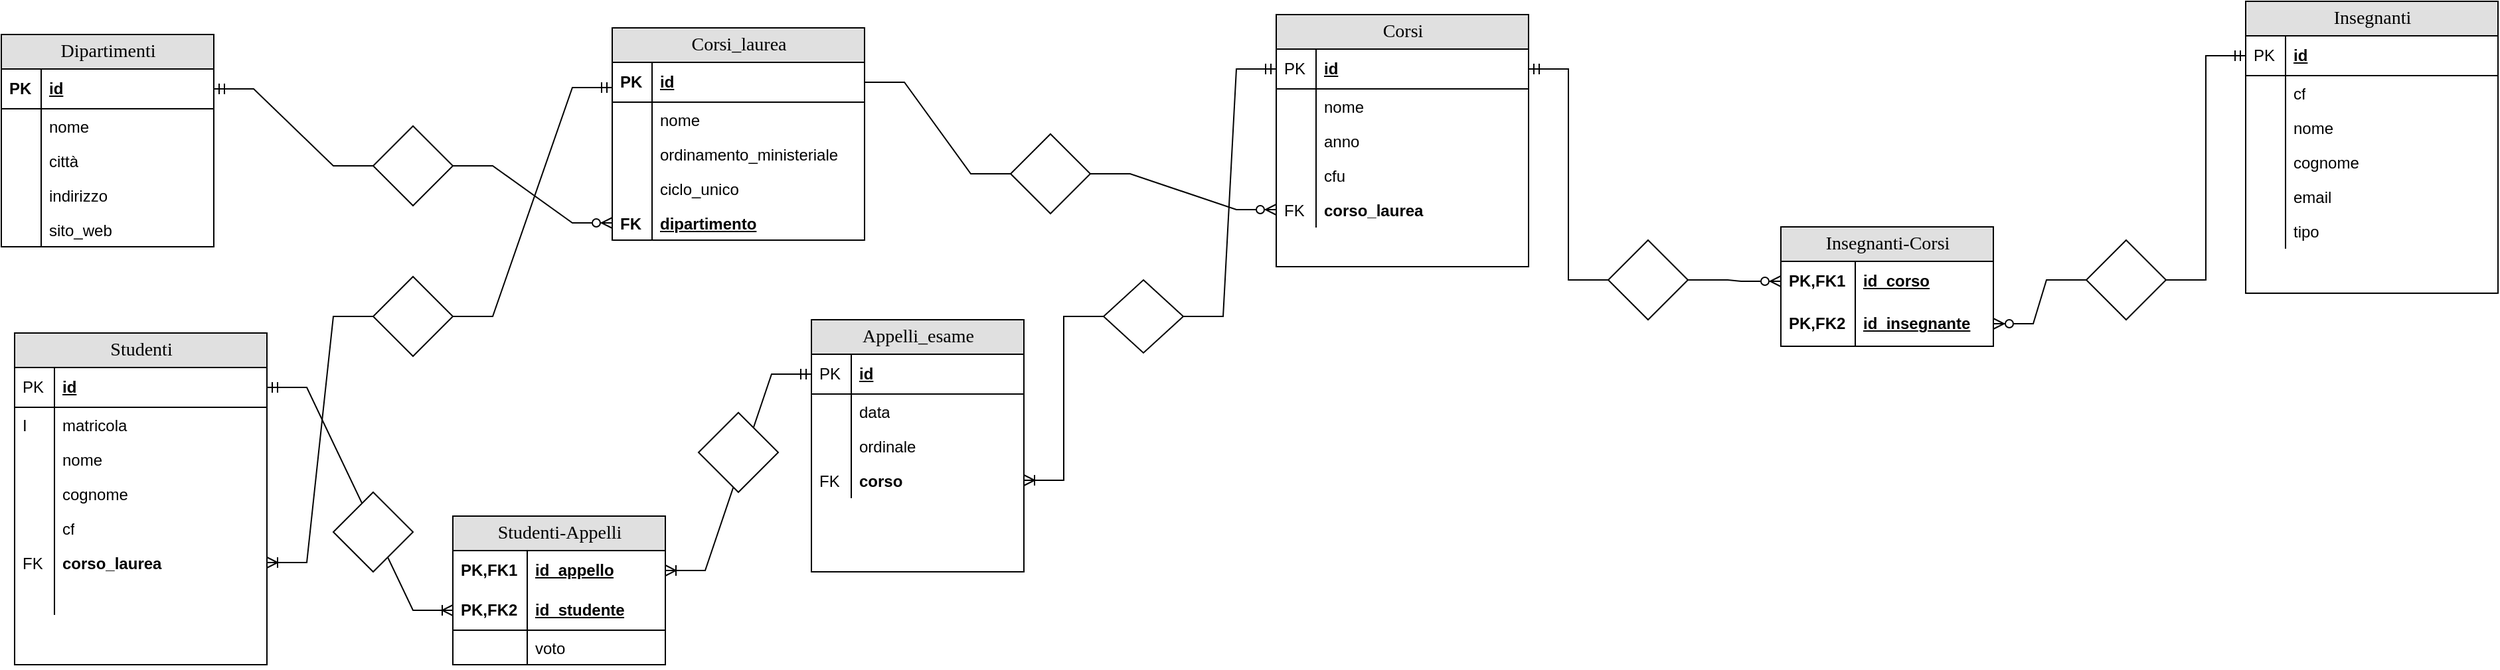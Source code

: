 <mxfile version="16.6.1" type="device"><diagram name="Page-1" id="e56a1550-8fbb-45ad-956c-1786394a9013"><mxGraphModel dx="1038" dy="528" grid="1" gridSize="10" guides="1" tooltips="1" connect="1" arrows="1" fold="1" page="1" pageScale="1" pageWidth="1100" pageHeight="850" background="none" math="0" shadow="0"><root><mxCell id="0"/><mxCell id="1" parent="0"/><object label="Dipartimenti" id="2e49270ec7c68f3f-8"><mxCell style="swimlane;html=1;fontStyle=0;childLayout=stackLayout;horizontal=1;startSize=26;fillColor=#e0e0e0;horizontalStack=0;resizeParent=1;resizeLast=0;collapsible=1;marginBottom=0;swimlaneFillColor=#ffffff;align=center;rounded=0;shadow=0;comic=0;labelBackgroundColor=none;strokeWidth=1;fontFamily=Verdana;fontSize=14;swimlaneLine=1;" parent="1" vertex="1"><mxGeometry x="210" y="155" width="160" height="160" as="geometry"/></mxCell></object><mxCell id="2e49270ec7c68f3f-9" value="id&lt;br&gt;" style="shape=partialRectangle;top=0;left=0;right=0;bottom=1;html=1;align=left;verticalAlign=middle;fillColor=none;spacingLeft=34;spacingRight=4;whiteSpace=wrap;overflow=hidden;rotatable=0;points=[[0,0.5],[1,0.5]];portConstraint=eastwest;dropTarget=0;fontStyle=5;" parent="2e49270ec7c68f3f-8" vertex="1"><mxGeometry y="26" width="160" height="30" as="geometry"/></mxCell><mxCell id="2e49270ec7c68f3f-10" value="&lt;b&gt;PK&lt;/b&gt;" style="shape=partialRectangle;top=0;left=0;bottom=0;html=1;fillColor=none;align=left;verticalAlign=middle;spacingLeft=4;spacingRight=4;whiteSpace=wrap;overflow=hidden;rotatable=0;points=[];portConstraint=eastwest;part=1;" parent="2e49270ec7c68f3f-9" vertex="1" connectable="0"><mxGeometry width="30" height="30" as="geometry"/></mxCell><mxCell id="2e49270ec7c68f3f-11" value="nome&lt;br&gt;" style="shape=partialRectangle;top=0;left=0;right=0;bottom=0;html=1;align=left;verticalAlign=top;fillColor=none;spacingLeft=34;spacingRight=4;whiteSpace=wrap;overflow=hidden;rotatable=0;points=[[0,0.5],[1,0.5]];portConstraint=eastwest;dropTarget=0;" parent="2e49270ec7c68f3f-8" vertex="1"><mxGeometry y="56" width="160" height="26" as="geometry"/></mxCell><mxCell id="2e49270ec7c68f3f-12" value="" style="shape=partialRectangle;top=0;left=0;bottom=0;html=1;fillColor=none;align=left;verticalAlign=top;spacingLeft=4;spacingRight=4;whiteSpace=wrap;overflow=hidden;rotatable=0;points=[];portConstraint=eastwest;part=1;" parent="2e49270ec7c68f3f-11" vertex="1" connectable="0"><mxGeometry width="30" height="26" as="geometry"/></mxCell><mxCell id="2e49270ec7c68f3f-13" value="città" style="shape=partialRectangle;top=0;left=0;right=0;bottom=0;html=1;align=left;verticalAlign=top;fillColor=none;spacingLeft=34;spacingRight=4;whiteSpace=wrap;overflow=hidden;rotatable=0;points=[[0,0.5],[1,0.5]];portConstraint=eastwest;dropTarget=0;" parent="2e49270ec7c68f3f-8" vertex="1"><mxGeometry y="82" width="160" height="26" as="geometry"/></mxCell><mxCell id="2e49270ec7c68f3f-14" value="" style="shape=partialRectangle;top=0;left=0;bottom=0;html=1;fillColor=none;align=left;verticalAlign=top;spacingLeft=4;spacingRight=4;whiteSpace=wrap;overflow=hidden;rotatable=0;points=[];portConstraint=eastwest;part=1;" parent="2e49270ec7c68f3f-13" vertex="1" connectable="0"><mxGeometry width="30" height="26" as="geometry"/></mxCell><mxCell id="2e49270ec7c68f3f-15" value="indirizzo" style="shape=partialRectangle;top=0;left=0;right=0;bottom=0;html=1;align=left;verticalAlign=top;fillColor=none;spacingLeft=34;spacingRight=4;whiteSpace=wrap;overflow=hidden;rotatable=0;points=[[0,0.5],[1,0.5]];portConstraint=eastwest;dropTarget=0;" parent="2e49270ec7c68f3f-8" vertex="1"><mxGeometry y="108" width="160" height="26" as="geometry"/></mxCell><mxCell id="2e49270ec7c68f3f-16" value="" style="shape=partialRectangle;top=0;left=0;bottom=0;html=1;fillColor=none;align=left;verticalAlign=top;spacingLeft=4;spacingRight=4;whiteSpace=wrap;overflow=hidden;rotatable=0;points=[];portConstraint=eastwest;part=1;" parent="2e49270ec7c68f3f-15" vertex="1" connectable="0"><mxGeometry width="30" height="26" as="geometry"/></mxCell><mxCell id="2e49270ec7c68f3f-17" value="sito_web" style="shape=partialRectangle;top=0;left=0;right=0;bottom=0;html=1;align=left;verticalAlign=top;fillColor=none;spacingLeft=34;spacingRight=4;whiteSpace=wrap;overflow=hidden;rotatable=0;points=[[0,0.5],[1,0.5]];portConstraint=eastwest;dropTarget=0;" parent="2e49270ec7c68f3f-8" vertex="1"><mxGeometry y="134" width="160" height="26" as="geometry"/></mxCell><mxCell id="2e49270ec7c68f3f-18" value="" style="shape=partialRectangle;top=0;left=0;bottom=0;html=1;fillColor=none;align=left;verticalAlign=top;spacingLeft=4;spacingRight=4;whiteSpace=wrap;overflow=hidden;rotatable=0;points=[];portConstraint=eastwest;part=1;" parent="2e49270ec7c68f3f-17" vertex="1" connectable="0"><mxGeometry width="30" height="26.0" as="geometry"/></mxCell><mxCell id="2e49270ec7c68f3f-30" value="Corsi_laurea" style="swimlane;html=1;fontStyle=0;childLayout=stackLayout;horizontal=1;startSize=26;fillColor=#e0e0e0;horizontalStack=0;resizeParent=1;resizeLast=0;collapsible=1;marginBottom=0;swimlaneFillColor=#ffffff;align=center;rounded=0;shadow=0;comic=0;labelBackgroundColor=none;strokeWidth=1;fontFamily=Verdana;fontSize=14" parent="1" vertex="1"><mxGeometry x="670" y="150" width="190" height="160" as="geometry"/></mxCell><mxCell id="2e49270ec7c68f3f-31" value="id" style="shape=partialRectangle;top=0;left=0;right=0;bottom=1;html=1;align=left;verticalAlign=middle;fillColor=none;spacingLeft=34;spacingRight=4;whiteSpace=wrap;overflow=hidden;rotatable=0;points=[[0,0.5],[1,0.5]];portConstraint=eastwest;dropTarget=0;fontStyle=5;" parent="2e49270ec7c68f3f-30" vertex="1"><mxGeometry y="26" width="190" height="30" as="geometry"/></mxCell><mxCell id="2e49270ec7c68f3f-32" value="&lt;b&gt;PK&lt;/b&gt;" style="shape=partialRectangle;top=0;left=0;bottom=0;html=1;fillColor=none;align=left;verticalAlign=middle;spacingLeft=4;spacingRight=4;whiteSpace=wrap;overflow=hidden;rotatable=0;points=[];portConstraint=eastwest;part=1;" parent="2e49270ec7c68f3f-31" vertex="1" connectable="0"><mxGeometry width="30" height="30" as="geometry"/></mxCell><mxCell id="2e49270ec7c68f3f-33" value="nome" style="shape=partialRectangle;top=0;left=0;right=0;bottom=0;html=1;align=left;verticalAlign=top;fillColor=none;spacingLeft=34;spacingRight=4;whiteSpace=wrap;overflow=hidden;rotatable=0;points=[[0,0.5],[1,0.5]];portConstraint=eastwest;dropTarget=0;" parent="2e49270ec7c68f3f-30" vertex="1"><mxGeometry y="56" width="190" height="26" as="geometry"/></mxCell><mxCell id="2e49270ec7c68f3f-34" value="" style="shape=partialRectangle;top=0;left=0;bottom=0;html=1;fillColor=none;align=left;verticalAlign=top;spacingLeft=4;spacingRight=4;whiteSpace=wrap;overflow=hidden;rotatable=0;points=[];portConstraint=eastwest;part=1;" parent="2e49270ec7c68f3f-33" vertex="1" connectable="0"><mxGeometry width="30" height="26" as="geometry"/></mxCell><mxCell id="2e49270ec7c68f3f-35" value="ordinamento_ministeriale&lt;br&gt;" style="shape=partialRectangle;top=0;left=0;right=0;bottom=0;html=1;align=left;verticalAlign=top;fillColor=none;spacingLeft=34;spacingRight=4;whiteSpace=wrap;overflow=hidden;rotatable=0;points=[[0,0.5],[1,0.5]];portConstraint=eastwest;dropTarget=0;" parent="2e49270ec7c68f3f-30" vertex="1"><mxGeometry y="82" width="190" height="26" as="geometry"/></mxCell><mxCell id="2e49270ec7c68f3f-36" value="" style="shape=partialRectangle;top=0;left=0;bottom=0;html=1;fillColor=none;align=left;verticalAlign=top;spacingLeft=4;spacingRight=4;whiteSpace=wrap;overflow=hidden;rotatable=0;points=[];portConstraint=eastwest;part=1;" parent="2e49270ec7c68f3f-35" vertex="1" connectable="0"><mxGeometry width="30" height="26" as="geometry"/></mxCell><mxCell id="2e49270ec7c68f3f-37" value="ciclo_unico" style="shape=partialRectangle;top=0;left=0;right=0;bottom=0;html=1;align=left;verticalAlign=top;fillColor=none;spacingLeft=34;spacingRight=4;whiteSpace=wrap;overflow=hidden;rotatable=0;points=[[0,0.5],[1,0.5]];portConstraint=eastwest;dropTarget=0;" parent="2e49270ec7c68f3f-30" vertex="1"><mxGeometry y="108" width="190" height="26" as="geometry"/></mxCell><mxCell id="2e49270ec7c68f3f-38" value="" style="shape=partialRectangle;top=0;left=0;bottom=0;html=1;fillColor=none;align=left;verticalAlign=top;spacingLeft=4;spacingRight=4;whiteSpace=wrap;overflow=hidden;rotatable=0;points=[];portConstraint=eastwest;part=1;" parent="2e49270ec7c68f3f-37" vertex="1" connectable="0"><mxGeometry width="30" height="26" as="geometry"/></mxCell><mxCell id="2e49270ec7c68f3f-39" value="&lt;b&gt;&lt;u&gt;dipartimento&lt;/u&gt;&lt;/b&gt;" style="shape=partialRectangle;top=0;left=0;right=0;bottom=0;html=1;align=left;verticalAlign=top;fillColor=none;spacingLeft=34;spacingRight=4;whiteSpace=wrap;overflow=hidden;rotatable=0;points=[[0,0.5],[1,0.5]];portConstraint=eastwest;dropTarget=0;" parent="2e49270ec7c68f3f-30" vertex="1"><mxGeometry y="134" width="190" height="26" as="geometry"/></mxCell><mxCell id="2e49270ec7c68f3f-40" value="&lt;b&gt;FK&lt;/b&gt;" style="shape=partialRectangle;top=0;left=0;bottom=0;html=1;fillColor=none;align=left;verticalAlign=top;spacingLeft=4;spacingRight=4;whiteSpace=wrap;overflow=hidden;rotatable=0;points=[];portConstraint=eastwest;part=1;" parent="2e49270ec7c68f3f-39" vertex="1" connectable="0"><mxGeometry width="30" height="26" as="geometry"/></mxCell><mxCell id="2e49270ec7c68f3f-64" value="Studenti-Appelli" style="swimlane;html=1;fontStyle=0;childLayout=stackLayout;horizontal=1;startSize=26;fillColor=#e0e0e0;horizontalStack=0;resizeParent=1;resizeLast=0;collapsible=1;marginBottom=0;swimlaneFillColor=#ffffff;align=center;rounded=0;shadow=0;comic=0;labelBackgroundColor=none;strokeWidth=1;fontFamily=Verdana;fontSize=14" parent="1" vertex="1"><mxGeometry x="550" y="518" width="160" height="112" as="geometry"/></mxCell><mxCell id="2e49270ec7c68f3f-65" value="id_appello" style="shape=partialRectangle;top=0;left=0;right=0;bottom=0;html=1;align=left;verticalAlign=middle;fillColor=none;spacingLeft=60;spacingRight=4;whiteSpace=wrap;overflow=hidden;rotatable=0;points=[[0,0.5],[1,0.5]];portConstraint=eastwest;dropTarget=0;fontStyle=5;" parent="2e49270ec7c68f3f-64" vertex="1"><mxGeometry y="26" width="160" height="30" as="geometry"/></mxCell><mxCell id="2e49270ec7c68f3f-66" value="PK,FK1" style="shape=partialRectangle;fontStyle=1;top=0;left=0;bottom=0;html=1;fillColor=none;align=left;verticalAlign=middle;spacingLeft=4;spacingRight=4;whiteSpace=wrap;overflow=hidden;rotatable=0;points=[];portConstraint=eastwest;part=1;" parent="2e49270ec7c68f3f-65" vertex="1" connectable="0"><mxGeometry width="56" height="30" as="geometry"/></mxCell><mxCell id="2e49270ec7c68f3f-67" value="id_studente" style="shape=partialRectangle;top=0;left=0;right=0;bottom=1;html=1;align=left;verticalAlign=middle;fillColor=none;spacingLeft=60;spacingRight=4;whiteSpace=wrap;overflow=hidden;rotatable=0;points=[[0,0.5],[1,0.5]];portConstraint=eastwest;dropTarget=0;fontStyle=5;" parent="2e49270ec7c68f3f-64" vertex="1"><mxGeometry y="56" width="160" height="30" as="geometry"/></mxCell><mxCell id="2e49270ec7c68f3f-68" value="PK,FK2" style="shape=partialRectangle;fontStyle=1;top=0;left=0;bottom=0;html=1;fillColor=none;align=left;verticalAlign=middle;spacingLeft=4;spacingRight=4;whiteSpace=wrap;overflow=hidden;rotatable=0;points=[];portConstraint=eastwest;part=1;" parent="2e49270ec7c68f3f-67" vertex="1" connectable="0"><mxGeometry width="56" height="30" as="geometry"/></mxCell><mxCell id="2e49270ec7c68f3f-69" value="voto" style="shape=partialRectangle;top=0;left=0;right=0;bottom=0;html=1;align=left;verticalAlign=top;fillColor=none;spacingLeft=60;spacingRight=4;whiteSpace=wrap;overflow=hidden;rotatable=0;points=[[0,0.5],[1,0.5]];portConstraint=eastwest;dropTarget=0;" parent="2e49270ec7c68f3f-64" vertex="1"><mxGeometry y="86" width="160" height="26" as="geometry"/></mxCell><mxCell id="2e49270ec7c68f3f-70" value="" style="shape=partialRectangle;top=0;left=0;bottom=0;html=1;fillColor=none;align=left;verticalAlign=top;spacingLeft=4;spacingRight=4;whiteSpace=wrap;overflow=hidden;rotatable=0;points=[];portConstraint=eastwest;part=1;" parent="2e49270ec7c68f3f-69" vertex="1" connectable="0"><mxGeometry width="56" height="26" as="geometry"/></mxCell><mxCell id="GIZuxOyKTEPJvTqwlrM0-3" value="Corsi" style="swimlane;html=1;fontStyle=0;childLayout=stackLayout;horizontal=1;startSize=26;fillColor=#e0e0e0;horizontalStack=0;resizeParent=1;resizeLast=0;collapsible=1;marginBottom=0;swimlaneFillColor=#ffffff;align=center;rounded=0;shadow=0;comic=0;labelBackgroundColor=none;strokeWidth=1;fontFamily=Verdana;fontSize=14" parent="1" vertex="1"><mxGeometry x="1170" y="140" width="190" height="190" as="geometry"/></mxCell><mxCell id="GIZuxOyKTEPJvTqwlrM0-4" value="id" style="shape=partialRectangle;top=0;left=0;right=0;bottom=1;html=1;align=left;verticalAlign=middle;fillColor=none;spacingLeft=34;spacingRight=4;whiteSpace=wrap;overflow=hidden;rotatable=0;points=[[0,0.5],[1,0.5]];portConstraint=eastwest;dropTarget=0;fontStyle=5;" parent="GIZuxOyKTEPJvTqwlrM0-3" vertex="1"><mxGeometry y="26" width="190" height="30" as="geometry"/></mxCell><mxCell id="GIZuxOyKTEPJvTqwlrM0-5" value="PK" style="shape=partialRectangle;top=0;left=0;bottom=0;html=1;fillColor=none;align=left;verticalAlign=middle;spacingLeft=4;spacingRight=4;whiteSpace=wrap;overflow=hidden;rotatable=0;points=[];portConstraint=eastwest;part=1;" parent="GIZuxOyKTEPJvTqwlrM0-4" vertex="1" connectable="0"><mxGeometry width="30" height="30" as="geometry"/></mxCell><mxCell id="GIZuxOyKTEPJvTqwlrM0-6" value="nome" style="shape=partialRectangle;top=0;left=0;right=0;bottom=0;html=1;align=left;verticalAlign=top;fillColor=none;spacingLeft=34;spacingRight=4;whiteSpace=wrap;overflow=hidden;rotatable=0;points=[[0,0.5],[1,0.5]];portConstraint=eastwest;dropTarget=0;" parent="GIZuxOyKTEPJvTqwlrM0-3" vertex="1"><mxGeometry y="56" width="190" height="26" as="geometry"/></mxCell><mxCell id="GIZuxOyKTEPJvTqwlrM0-7" value="" style="shape=partialRectangle;top=0;left=0;bottom=0;html=1;fillColor=none;align=left;verticalAlign=top;spacingLeft=4;spacingRight=4;whiteSpace=wrap;overflow=hidden;rotatable=0;points=[];portConstraint=eastwest;part=1;" parent="GIZuxOyKTEPJvTqwlrM0-6" vertex="1" connectable="0"><mxGeometry width="30" height="26" as="geometry"/></mxCell><mxCell id="GIZuxOyKTEPJvTqwlrM0-126" value="anno" style="shape=partialRectangle;top=0;left=0;right=0;bottom=0;html=1;align=left;verticalAlign=top;fillColor=none;spacingLeft=34;spacingRight=4;whiteSpace=wrap;overflow=hidden;rotatable=0;points=[[0,0.5],[1,0.5]];portConstraint=eastwest;dropTarget=0;" parent="GIZuxOyKTEPJvTqwlrM0-3" vertex="1"><mxGeometry y="82" width="190" height="26" as="geometry"/></mxCell><mxCell id="GIZuxOyKTEPJvTqwlrM0-127" value="" style="shape=partialRectangle;top=0;left=0;bottom=0;html=1;fillColor=none;align=left;verticalAlign=top;spacingLeft=4;spacingRight=4;whiteSpace=wrap;overflow=hidden;rotatable=0;points=[];portConstraint=eastwest;part=1;" parent="GIZuxOyKTEPJvTqwlrM0-126" vertex="1" connectable="0"><mxGeometry width="30" height="26" as="geometry"/></mxCell><mxCell id="GIZuxOyKTEPJvTqwlrM0-164" value="cfu" style="shape=partialRectangle;top=0;left=0;right=0;bottom=0;html=1;align=left;verticalAlign=top;fillColor=none;spacingLeft=34;spacingRight=4;whiteSpace=wrap;overflow=hidden;rotatable=0;points=[[0,0.5],[1,0.5]];portConstraint=eastwest;dropTarget=0;" parent="GIZuxOyKTEPJvTqwlrM0-3" vertex="1"><mxGeometry y="108" width="190" height="26" as="geometry"/></mxCell><mxCell id="GIZuxOyKTEPJvTqwlrM0-165" value="" style="shape=partialRectangle;top=0;left=0;bottom=0;html=1;fillColor=none;align=left;verticalAlign=top;spacingLeft=4;spacingRight=4;whiteSpace=wrap;overflow=hidden;rotatable=0;points=[];portConstraint=eastwest;part=1;" parent="GIZuxOyKTEPJvTqwlrM0-164" vertex="1" connectable="0"><mxGeometry width="30" height="26" as="geometry"/></mxCell><mxCell id="GIZuxOyKTEPJvTqwlrM0-12" value="&lt;b&gt;corso_laurea&lt;/b&gt;" style="shape=partialRectangle;top=0;left=0;right=0;bottom=0;html=1;align=left;verticalAlign=top;fillColor=none;spacingLeft=34;spacingRight=4;whiteSpace=wrap;overflow=hidden;rotatable=0;points=[[0,0.5],[1,0.5]];portConstraint=eastwest;dropTarget=0;" parent="GIZuxOyKTEPJvTqwlrM0-3" vertex="1"><mxGeometry y="134" width="190" height="26" as="geometry"/></mxCell><mxCell id="GIZuxOyKTEPJvTqwlrM0-13" value="FK" style="shape=partialRectangle;top=0;left=0;bottom=0;html=1;fillColor=none;align=left;verticalAlign=top;spacingLeft=4;spacingRight=4;whiteSpace=wrap;overflow=hidden;rotatable=0;points=[];portConstraint=eastwest;part=1;" parent="GIZuxOyKTEPJvTqwlrM0-12" vertex="1" connectable="0"><mxGeometry width="30" height="26" as="geometry"/></mxCell><mxCell id="GIZuxOyKTEPJvTqwlrM0-39" value="Insegnanti" style="swimlane;html=1;fontStyle=0;childLayout=stackLayout;horizontal=1;startSize=26;fillColor=#e0e0e0;horizontalStack=0;resizeParent=1;resizeLast=0;collapsible=1;marginBottom=0;swimlaneFillColor=#ffffff;align=center;rounded=0;shadow=0;comic=0;labelBackgroundColor=none;strokeWidth=1;fontFamily=Verdana;fontSize=14" parent="1" vertex="1"><mxGeometry x="1900" y="130" width="190" height="220" as="geometry"/></mxCell><mxCell id="GIZuxOyKTEPJvTqwlrM0-40" value="id" style="shape=partialRectangle;top=0;left=0;right=0;bottom=1;html=1;align=left;verticalAlign=middle;fillColor=none;spacingLeft=34;spacingRight=4;whiteSpace=wrap;overflow=hidden;rotatable=0;points=[[0,0.5],[1,0.5]];portConstraint=eastwest;dropTarget=0;fontStyle=5;" parent="GIZuxOyKTEPJvTqwlrM0-39" vertex="1"><mxGeometry y="26" width="190" height="30" as="geometry"/></mxCell><mxCell id="GIZuxOyKTEPJvTqwlrM0-41" value="PK" style="shape=partialRectangle;top=0;left=0;bottom=0;html=1;fillColor=none;align=left;verticalAlign=middle;spacingLeft=4;spacingRight=4;whiteSpace=wrap;overflow=hidden;rotatable=0;points=[];portConstraint=eastwest;part=1;" parent="GIZuxOyKTEPJvTqwlrM0-40" vertex="1" connectable="0"><mxGeometry width="30" height="30" as="geometry"/></mxCell><mxCell id="GIZuxOyKTEPJvTqwlrM0-113" value="cf" style="shape=partialRectangle;top=0;left=0;right=0;bottom=0;html=1;align=left;verticalAlign=top;fillColor=none;spacingLeft=34;spacingRight=4;whiteSpace=wrap;overflow=hidden;rotatable=0;points=[[0,0.5],[1,0.5]];portConstraint=eastwest;dropTarget=0;" parent="GIZuxOyKTEPJvTqwlrM0-39" vertex="1"><mxGeometry y="56" width="190" height="26" as="geometry"/></mxCell><mxCell id="GIZuxOyKTEPJvTqwlrM0-114" value="" style="shape=partialRectangle;top=0;left=0;bottom=0;html=1;fillColor=none;align=left;verticalAlign=top;spacingLeft=4;spacingRight=4;whiteSpace=wrap;overflow=hidden;rotatable=0;points=[];portConstraint=eastwest;part=1;" parent="GIZuxOyKTEPJvTqwlrM0-113" vertex="1" connectable="0"><mxGeometry width="30" height="26" as="geometry"/></mxCell><mxCell id="GIZuxOyKTEPJvTqwlrM0-42" value="nome" style="shape=partialRectangle;top=0;left=0;right=0;bottom=0;html=1;align=left;verticalAlign=top;fillColor=none;spacingLeft=34;spacingRight=4;whiteSpace=wrap;overflow=hidden;rotatable=0;points=[[0,0.5],[1,0.5]];portConstraint=eastwest;dropTarget=0;" parent="GIZuxOyKTEPJvTqwlrM0-39" vertex="1"><mxGeometry y="82" width="190" height="26" as="geometry"/></mxCell><mxCell id="GIZuxOyKTEPJvTqwlrM0-43" value="" style="shape=partialRectangle;top=0;left=0;bottom=0;html=1;fillColor=none;align=left;verticalAlign=top;spacingLeft=4;spacingRight=4;whiteSpace=wrap;overflow=hidden;rotatable=0;points=[];portConstraint=eastwest;part=1;" parent="GIZuxOyKTEPJvTqwlrM0-42" vertex="1" connectable="0"><mxGeometry width="30" height="26" as="geometry"/></mxCell><mxCell id="GIZuxOyKTEPJvTqwlrM0-44" value="cognome" style="shape=partialRectangle;top=0;left=0;right=0;bottom=0;html=1;align=left;verticalAlign=top;fillColor=none;spacingLeft=34;spacingRight=4;whiteSpace=wrap;overflow=hidden;rotatable=0;points=[[0,0.5],[1,0.5]];portConstraint=eastwest;dropTarget=0;" parent="GIZuxOyKTEPJvTqwlrM0-39" vertex="1"><mxGeometry y="108" width="190" height="26" as="geometry"/></mxCell><mxCell id="GIZuxOyKTEPJvTqwlrM0-45" value="" style="shape=partialRectangle;top=0;left=0;bottom=0;html=1;fillColor=none;align=left;verticalAlign=top;spacingLeft=4;spacingRight=4;whiteSpace=wrap;overflow=hidden;rotatable=0;points=[];portConstraint=eastwest;part=1;" parent="GIZuxOyKTEPJvTqwlrM0-44" vertex="1" connectable="0"><mxGeometry width="30" height="26" as="geometry"/></mxCell><mxCell id="GIZuxOyKTEPJvTqwlrM0-63" value="email" style="shape=partialRectangle;top=0;left=0;right=0;bottom=0;html=1;align=left;verticalAlign=top;fillColor=none;spacingLeft=34;spacingRight=4;whiteSpace=wrap;overflow=hidden;rotatable=0;points=[[0,0.5],[1,0.5]];portConstraint=eastwest;dropTarget=0;" parent="GIZuxOyKTEPJvTqwlrM0-39" vertex="1"><mxGeometry y="134" width="190" height="26" as="geometry"/></mxCell><mxCell id="GIZuxOyKTEPJvTqwlrM0-64" value="" style="shape=partialRectangle;top=0;left=0;bottom=0;html=1;fillColor=none;align=left;verticalAlign=top;spacingLeft=4;spacingRight=4;whiteSpace=wrap;overflow=hidden;rotatable=0;points=[];portConstraint=eastwest;part=1;" parent="GIZuxOyKTEPJvTqwlrM0-63" vertex="1" connectable="0"><mxGeometry width="30" height="26" as="geometry"/></mxCell><mxCell id="GIZuxOyKTEPJvTqwlrM0-151" value="tipo" style="shape=partialRectangle;top=0;left=0;right=0;bottom=0;html=1;align=left;verticalAlign=top;fillColor=none;spacingLeft=34;spacingRight=4;whiteSpace=wrap;overflow=hidden;rotatable=0;points=[[0,0.5],[1,0.5]];portConstraint=eastwest;dropTarget=0;" parent="GIZuxOyKTEPJvTqwlrM0-39" vertex="1"><mxGeometry y="160" width="190" height="26" as="geometry"/></mxCell><mxCell id="GIZuxOyKTEPJvTqwlrM0-152" value="" style="shape=partialRectangle;top=0;left=0;bottom=0;html=1;fillColor=none;align=left;verticalAlign=top;spacingLeft=4;spacingRight=4;whiteSpace=wrap;overflow=hidden;rotatable=0;points=[];portConstraint=eastwest;part=1;" parent="GIZuxOyKTEPJvTqwlrM0-151" vertex="1" connectable="0"><mxGeometry width="30" height="26" as="geometry"/></mxCell><mxCell id="GIZuxOyKTEPJvTqwlrM0-51" value="Appelli_esame" style="swimlane;html=1;fontStyle=0;childLayout=stackLayout;horizontal=1;startSize=26;fillColor=#e0e0e0;horizontalStack=0;resizeParent=1;resizeLast=0;collapsible=1;marginBottom=0;swimlaneFillColor=#ffffff;align=center;rounded=0;shadow=0;comic=0;labelBackgroundColor=none;strokeWidth=1;fontFamily=Verdana;fontSize=14" parent="1" vertex="1"><mxGeometry x="820" y="370" width="160" height="190" as="geometry"/></mxCell><mxCell id="GIZuxOyKTEPJvTqwlrM0-52" value="id" style="shape=partialRectangle;top=0;left=0;right=0;bottom=1;html=1;align=left;verticalAlign=middle;fillColor=none;spacingLeft=34;spacingRight=4;whiteSpace=wrap;overflow=hidden;rotatable=0;points=[[0,0.5],[1,0.5]];portConstraint=eastwest;dropTarget=0;fontStyle=5;" parent="GIZuxOyKTEPJvTqwlrM0-51" vertex="1"><mxGeometry y="26" width="160" height="30" as="geometry"/></mxCell><mxCell id="GIZuxOyKTEPJvTqwlrM0-53" value="PK" style="shape=partialRectangle;top=0;left=0;bottom=0;html=1;fillColor=none;align=left;verticalAlign=middle;spacingLeft=4;spacingRight=4;whiteSpace=wrap;overflow=hidden;rotatable=0;points=[];portConstraint=eastwest;part=1;" parent="GIZuxOyKTEPJvTqwlrM0-52" vertex="1" connectable="0"><mxGeometry width="30" height="30" as="geometry"/></mxCell><mxCell id="GIZuxOyKTEPJvTqwlrM0-54" value="data" style="shape=partialRectangle;top=0;left=0;right=0;bottom=0;html=1;align=left;verticalAlign=top;fillColor=none;spacingLeft=34;spacingRight=4;whiteSpace=wrap;overflow=hidden;rotatable=0;points=[[0,0.5],[1,0.5]];portConstraint=eastwest;dropTarget=0;" parent="GIZuxOyKTEPJvTqwlrM0-51" vertex="1"><mxGeometry y="56" width="160" height="26" as="geometry"/></mxCell><mxCell id="GIZuxOyKTEPJvTqwlrM0-55" value="" style="shape=partialRectangle;top=0;left=0;bottom=0;html=1;fillColor=none;align=left;verticalAlign=top;spacingLeft=4;spacingRight=4;whiteSpace=wrap;overflow=hidden;rotatable=0;points=[];portConstraint=eastwest;part=1;" parent="GIZuxOyKTEPJvTqwlrM0-54" vertex="1" connectable="0"><mxGeometry width="30" height="26" as="geometry"/></mxCell><mxCell id="GIZuxOyKTEPJvTqwlrM0-122" value="ordinale" style="shape=partialRectangle;top=0;left=0;right=0;bottom=0;html=1;align=left;verticalAlign=top;fillColor=none;spacingLeft=34;spacingRight=4;whiteSpace=wrap;overflow=hidden;rotatable=0;points=[[0,0.5],[1,0.5]];portConstraint=eastwest;dropTarget=0;" parent="GIZuxOyKTEPJvTqwlrM0-51" vertex="1"><mxGeometry y="82" width="160" height="26" as="geometry"/></mxCell><mxCell id="GIZuxOyKTEPJvTqwlrM0-123" value="" style="shape=partialRectangle;top=0;left=0;bottom=0;html=1;fillColor=none;align=left;verticalAlign=top;spacingLeft=4;spacingRight=4;whiteSpace=wrap;overflow=hidden;rotatable=0;points=[];portConstraint=eastwest;part=1;" parent="GIZuxOyKTEPJvTqwlrM0-122" vertex="1" connectable="0"><mxGeometry width="30" height="26" as="geometry"/></mxCell><mxCell id="GIZuxOyKTEPJvTqwlrM0-60" value="&lt;b&gt;corso&lt;/b&gt;" style="shape=partialRectangle;top=0;left=0;right=0;bottom=0;html=1;align=left;verticalAlign=top;fillColor=none;spacingLeft=34;spacingRight=4;whiteSpace=wrap;overflow=hidden;rotatable=0;points=[[0,0.5],[1,0.5]];portConstraint=eastwest;dropTarget=0;" parent="GIZuxOyKTEPJvTqwlrM0-51" vertex="1"><mxGeometry y="108" width="160" height="26" as="geometry"/></mxCell><mxCell id="GIZuxOyKTEPJvTqwlrM0-61" value="FK" style="shape=partialRectangle;top=0;left=0;bottom=0;html=1;fillColor=none;align=left;verticalAlign=top;spacingLeft=4;spacingRight=4;whiteSpace=wrap;overflow=hidden;rotatable=0;points=[];portConstraint=eastwest;part=1;" parent="GIZuxOyKTEPJvTqwlrM0-60" vertex="1" connectable="0"><mxGeometry width="30" height="26" as="geometry"/></mxCell><mxCell id="GIZuxOyKTEPJvTqwlrM0-65" value="Insegnanti-Corsi" style="swimlane;html=1;fontStyle=0;childLayout=stackLayout;horizontal=1;startSize=26;fillColor=#e0e0e0;horizontalStack=0;resizeParent=1;resizeLast=0;collapsible=1;marginBottom=0;swimlaneFillColor=#ffffff;align=center;rounded=0;shadow=0;comic=0;labelBackgroundColor=none;strokeWidth=1;fontFamily=Verdana;fontSize=14" parent="1" vertex="1"><mxGeometry x="1550" y="300" width="160" height="90" as="geometry"/></mxCell><mxCell id="GIZuxOyKTEPJvTqwlrM0-66" value="id_corso" style="shape=partialRectangle;top=0;left=0;right=0;bottom=0;html=1;align=left;verticalAlign=middle;fillColor=none;spacingLeft=60;spacingRight=4;whiteSpace=wrap;overflow=hidden;rotatable=0;points=[[0,0.5],[1,0.5]];portConstraint=eastwest;dropTarget=0;fontStyle=5;" parent="GIZuxOyKTEPJvTqwlrM0-65" vertex="1"><mxGeometry y="26" width="160" height="30" as="geometry"/></mxCell><mxCell id="GIZuxOyKTEPJvTqwlrM0-67" value="PK,FK1" style="shape=partialRectangle;fontStyle=1;top=0;left=0;bottom=0;html=1;fillColor=none;align=left;verticalAlign=middle;spacingLeft=4;spacingRight=4;whiteSpace=wrap;overflow=hidden;rotatable=0;points=[];portConstraint=eastwest;part=1;" parent="GIZuxOyKTEPJvTqwlrM0-66" vertex="1" connectable="0"><mxGeometry width="56" height="30" as="geometry"/></mxCell><mxCell id="GIZuxOyKTEPJvTqwlrM0-68" value="id_insegnante" style="shape=partialRectangle;top=0;left=0;right=0;bottom=1;html=1;align=left;verticalAlign=middle;fillColor=none;spacingLeft=60;spacingRight=4;whiteSpace=wrap;overflow=hidden;rotatable=0;points=[[0,0.5],[1,0.5]];portConstraint=eastwest;dropTarget=0;fontStyle=5;" parent="GIZuxOyKTEPJvTqwlrM0-65" vertex="1"><mxGeometry y="56" width="160" height="34" as="geometry"/></mxCell><mxCell id="GIZuxOyKTEPJvTqwlrM0-69" value="PK,FK2" style="shape=partialRectangle;fontStyle=1;top=0;left=0;bottom=0;html=1;fillColor=none;align=left;verticalAlign=middle;spacingLeft=4;spacingRight=4;whiteSpace=wrap;overflow=hidden;rotatable=0;points=[];portConstraint=eastwest;part=1;" parent="GIZuxOyKTEPJvTqwlrM0-68" vertex="1" connectable="0"><mxGeometry width="56" height="34" as="geometry"/></mxCell><mxCell id="GIZuxOyKTEPJvTqwlrM0-76" value="Studenti" style="swimlane;html=1;fontStyle=0;childLayout=stackLayout;horizontal=1;startSize=26;fillColor=#e0e0e0;horizontalStack=0;resizeParent=1;resizeLast=0;collapsible=1;marginBottom=0;swimlaneFillColor=#ffffff;align=center;rounded=0;shadow=0;comic=0;labelBackgroundColor=none;strokeWidth=1;fontFamily=Verdana;fontSize=14" parent="1" vertex="1"><mxGeometry x="220" y="380" width="190" height="250" as="geometry"/></mxCell><mxCell id="GIZuxOyKTEPJvTqwlrM0-77" value="id" style="shape=partialRectangle;top=0;left=0;right=0;bottom=1;html=1;align=left;verticalAlign=middle;fillColor=none;spacingLeft=34;spacingRight=4;whiteSpace=wrap;overflow=hidden;rotatable=0;points=[[0,0.5],[1,0.5]];portConstraint=eastwest;dropTarget=0;fontStyle=5;" parent="GIZuxOyKTEPJvTqwlrM0-76" vertex="1"><mxGeometry y="26" width="190" height="30" as="geometry"/></mxCell><mxCell id="GIZuxOyKTEPJvTqwlrM0-78" value="PK" style="shape=partialRectangle;top=0;left=0;bottom=0;html=1;fillColor=none;align=left;verticalAlign=middle;spacingLeft=4;spacingRight=4;whiteSpace=wrap;overflow=hidden;rotatable=0;points=[];portConstraint=eastwest;part=1;" parent="GIZuxOyKTEPJvTqwlrM0-77" vertex="1" connectable="0"><mxGeometry width="30" height="30" as="geometry"/></mxCell><mxCell id="GIZuxOyKTEPJvTqwlrM0-79" value="matricola" style="shape=partialRectangle;top=0;left=0;right=0;bottom=0;html=1;align=left;verticalAlign=top;fillColor=none;spacingLeft=34;spacingRight=4;whiteSpace=wrap;overflow=hidden;rotatable=0;points=[[0,0.5],[1,0.5]];portConstraint=eastwest;dropTarget=0;" parent="GIZuxOyKTEPJvTqwlrM0-76" vertex="1"><mxGeometry y="56" width="190" height="26" as="geometry"/></mxCell><mxCell id="GIZuxOyKTEPJvTqwlrM0-80" value="I" style="shape=partialRectangle;top=0;left=0;bottom=0;html=1;fillColor=none;align=left;verticalAlign=top;spacingLeft=4;spacingRight=4;whiteSpace=wrap;overflow=hidden;rotatable=0;points=[];portConstraint=eastwest;part=1;" parent="GIZuxOyKTEPJvTqwlrM0-79" vertex="1" connectable="0"><mxGeometry width="30" height="26" as="geometry"/></mxCell><mxCell id="GIZuxOyKTEPJvTqwlrM0-83" value="nome" style="shape=partialRectangle;top=0;left=0;right=0;bottom=0;html=1;align=left;verticalAlign=top;fillColor=none;spacingLeft=34;spacingRight=4;whiteSpace=wrap;overflow=hidden;rotatable=0;points=[[0,0.5],[1,0.5]];portConstraint=eastwest;dropTarget=0;" parent="GIZuxOyKTEPJvTqwlrM0-76" vertex="1"><mxGeometry y="82" width="190" height="26" as="geometry"/></mxCell><mxCell id="GIZuxOyKTEPJvTqwlrM0-84" value="" style="shape=partialRectangle;top=0;left=0;bottom=0;html=1;fillColor=none;align=left;verticalAlign=top;spacingLeft=4;spacingRight=4;whiteSpace=wrap;overflow=hidden;rotatable=0;points=[];portConstraint=eastwest;part=1;" parent="GIZuxOyKTEPJvTqwlrM0-83" vertex="1" connectable="0"><mxGeometry width="30" height="26" as="geometry"/></mxCell><mxCell id="GIZuxOyKTEPJvTqwlrM0-85" value="cognome" style="shape=partialRectangle;top=0;left=0;right=0;bottom=0;html=1;align=left;verticalAlign=top;fillColor=none;spacingLeft=34;spacingRight=4;whiteSpace=wrap;overflow=hidden;rotatable=0;points=[[0,0.5],[1,0.5]];portConstraint=eastwest;dropTarget=0;" parent="GIZuxOyKTEPJvTqwlrM0-76" vertex="1"><mxGeometry y="108" width="190" height="26" as="geometry"/></mxCell><mxCell id="GIZuxOyKTEPJvTqwlrM0-86" value="" style="shape=partialRectangle;top=0;left=0;bottom=0;html=1;fillColor=none;align=left;verticalAlign=top;spacingLeft=4;spacingRight=4;whiteSpace=wrap;overflow=hidden;rotatable=0;points=[];portConstraint=eastwest;part=1;" parent="GIZuxOyKTEPJvTqwlrM0-85" vertex="1" connectable="0"><mxGeometry width="30" height="26" as="geometry"/></mxCell><mxCell id="GIZuxOyKTEPJvTqwlrM0-87" value="cf" style="shape=partialRectangle;top=0;left=0;right=0;bottom=0;html=1;align=left;verticalAlign=top;fillColor=none;spacingLeft=34;spacingRight=4;whiteSpace=wrap;overflow=hidden;rotatable=0;points=[[0,0.5],[1,0.5]];portConstraint=eastwest;dropTarget=0;" parent="GIZuxOyKTEPJvTqwlrM0-76" vertex="1"><mxGeometry y="134" width="190" height="26" as="geometry"/></mxCell><mxCell id="GIZuxOyKTEPJvTqwlrM0-88" value="" style="shape=partialRectangle;top=0;left=0;bottom=0;html=1;fillColor=none;align=left;verticalAlign=top;spacingLeft=4;spacingRight=4;whiteSpace=wrap;overflow=hidden;rotatable=0;points=[];portConstraint=eastwest;part=1;" parent="GIZuxOyKTEPJvTqwlrM0-87" vertex="1" connectable="0"><mxGeometry width="30" height="26" as="geometry"/></mxCell><mxCell id="GIZuxOyKTEPJvTqwlrM0-81" value="&lt;b&gt;corso_laurea&lt;/b&gt;" style="shape=partialRectangle;top=0;left=0;right=0;bottom=0;html=1;align=left;verticalAlign=top;fillColor=none;spacingLeft=34;spacingRight=4;whiteSpace=wrap;overflow=hidden;rotatable=0;points=[[0,0.5],[1,0.5]];portConstraint=eastwest;dropTarget=0;" parent="GIZuxOyKTEPJvTqwlrM0-76" vertex="1"><mxGeometry y="160" width="190" height="26" as="geometry"/></mxCell><mxCell id="GIZuxOyKTEPJvTqwlrM0-82" value="FK" style="shape=partialRectangle;top=0;left=0;bottom=0;html=1;fillColor=none;align=left;verticalAlign=top;spacingLeft=4;spacingRight=4;whiteSpace=wrap;overflow=hidden;rotatable=0;points=[];portConstraint=eastwest;part=1;" parent="GIZuxOyKTEPJvTqwlrM0-81" vertex="1" connectable="0"><mxGeometry width="30" height="26" as="geometry"/></mxCell><mxCell id="GIZuxOyKTEPJvTqwlrM0-92" value="" style="shape=partialRectangle;top=0;left=0;right=0;bottom=0;html=1;align=left;verticalAlign=top;fillColor=none;spacingLeft=34;spacingRight=4;whiteSpace=wrap;overflow=hidden;rotatable=0;points=[[0,0.5],[1,0.5]];portConstraint=eastwest;dropTarget=0;" parent="GIZuxOyKTEPJvTqwlrM0-76" vertex="1"><mxGeometry y="186" width="190" height="26" as="geometry"/></mxCell><mxCell id="GIZuxOyKTEPJvTqwlrM0-93" value="" style="shape=partialRectangle;top=0;left=0;bottom=0;html=1;fillColor=none;align=left;verticalAlign=top;spacingLeft=4;spacingRight=4;whiteSpace=wrap;overflow=hidden;rotatable=0;points=[];portConstraint=eastwest;part=1;" parent="GIZuxOyKTEPJvTqwlrM0-92" vertex="1" connectable="0"><mxGeometry width="30" height="26" as="geometry"/></mxCell><mxCell id="GIZuxOyKTEPJvTqwlrM0-89" value="" style="edgeStyle=entityRelationEdgeStyle;fontSize=12;html=1;endArrow=ERzeroToMany;endFill=1;rounded=0;entryX=0;entryY=0.5;entryDx=0;entryDy=0;exitX=1;exitY=0.5;exitDx=0;exitDy=0;startArrow=none;" parent="1" source="GIZuxOyKTEPJvTqwlrM0-100" target="GIZuxOyKTEPJvTqwlrM0-12" edge="1"><mxGeometry width="100" height="100" relative="1" as="geometry"><mxPoint x="720" y="320" as="sourcePoint"/><mxPoint x="820" y="220" as="targetPoint"/></mxGeometry></mxCell><mxCell id="GIZuxOyKTEPJvTqwlrM0-97" value="" style="edgeStyle=entityRelationEdgeStyle;fontSize=12;html=1;endArrow=ERzeroToMany;startArrow=none;rounded=0;entryX=0;entryY=0.5;entryDx=0;entryDy=0;exitX=1;exitY=0.5;exitDx=0;exitDy=0;" parent="1" source="GIZuxOyKTEPJvTqwlrM0-94" target="2e49270ec7c68f3f-39" edge="1"><mxGeometry width="100" height="100" relative="1" as="geometry"><mxPoint x="590" y="320" as="sourcePoint"/><mxPoint x="690" y="230" as="targetPoint"/></mxGeometry></mxCell><mxCell id="GIZuxOyKTEPJvTqwlrM0-94" value="" style="shape=rhombus;perimeter=rhombusPerimeter;whiteSpace=wrap;html=1;align=center;" parent="1" vertex="1"><mxGeometry x="490" y="224" width="60" height="60" as="geometry"/></mxCell><mxCell id="GIZuxOyKTEPJvTqwlrM0-99" value="" style="edgeStyle=entityRelationEdgeStyle;fontSize=12;html=1;endArrow=none;startArrow=ERmandOne;rounded=0;entryX=0;entryY=0.5;entryDx=0;entryDy=0;exitX=1;exitY=0.5;exitDx=0;exitDy=0;" parent="1" source="2e49270ec7c68f3f-9" target="GIZuxOyKTEPJvTqwlrM0-94" edge="1"><mxGeometry width="100" height="100" relative="1" as="geometry"><mxPoint x="370" y="196" as="sourcePoint"/><mxPoint x="670" y="297" as="targetPoint"/></mxGeometry></mxCell><mxCell id="GIZuxOyKTEPJvTqwlrM0-100" value="" style="shape=rhombus;perimeter=rhombusPerimeter;whiteSpace=wrap;html=1;align=center;" parent="1" vertex="1"><mxGeometry x="970" y="230" width="60" height="60" as="geometry"/></mxCell><mxCell id="GIZuxOyKTEPJvTqwlrM0-101" value="" style="edgeStyle=entityRelationEdgeStyle;fontSize=12;html=1;endArrow=none;endFill=1;rounded=0;entryX=0;entryY=0.5;entryDx=0;entryDy=0;exitX=1;exitY=0.5;exitDx=0;exitDy=0;" parent="1" source="2e49270ec7c68f3f-31" target="GIZuxOyKTEPJvTqwlrM0-100" edge="1"><mxGeometry width="100" height="100" relative="1" as="geometry"><mxPoint x="860" y="191" as="sourcePoint"/><mxPoint x="1010" y="313" as="targetPoint"/></mxGeometry></mxCell><mxCell id="GIZuxOyKTEPJvTqwlrM0-115" value="" style="edgeStyle=entityRelationEdgeStyle;fontSize=12;html=1;endArrow=ERzeroToMany;startArrow=none;rounded=0;exitX=0;exitY=0.5;exitDx=0;exitDy=0;entryX=1;entryY=0.5;entryDx=0;entryDy=0;" parent="1" source="GIZuxOyKTEPJvTqwlrM0-104" target="GIZuxOyKTEPJvTqwlrM0-68" edge="1"><mxGeometry width="100" height="100" relative="1" as="geometry"><mxPoint x="1550" y="330" as="sourcePoint"/><mxPoint x="1650" y="230" as="targetPoint"/></mxGeometry></mxCell><mxCell id="GIZuxOyKTEPJvTqwlrM0-104" value="" style="shape=rhombus;perimeter=rhombusPerimeter;whiteSpace=wrap;html=1;align=center;" parent="1" vertex="1"><mxGeometry x="1780" y="310" width="60" height="60" as="geometry"/></mxCell><mxCell id="GIZuxOyKTEPJvTqwlrM0-119" value="" style="edgeStyle=entityRelationEdgeStyle;fontSize=12;html=1;endArrow=ERzeroToMany;startArrow=none;rounded=0;entryX=0;entryY=0.5;entryDx=0;entryDy=0;exitX=1;exitY=0.5;exitDx=0;exitDy=0;" parent="1" source="GIZuxOyKTEPJvTqwlrM0-105" target="GIZuxOyKTEPJvTqwlrM0-66" edge="1"><mxGeometry width="100" height="100" relative="1" as="geometry"><mxPoint x="1440" y="440" as="sourcePoint"/><mxPoint x="1540" y="340" as="targetPoint"/></mxGeometry></mxCell><mxCell id="GIZuxOyKTEPJvTqwlrM0-105" value="" style="shape=rhombus;perimeter=rhombusPerimeter;whiteSpace=wrap;html=1;align=center;" parent="1" vertex="1"><mxGeometry x="1420" y="310" width="60" height="60" as="geometry"/></mxCell><mxCell id="GIZuxOyKTEPJvTqwlrM0-130" value="" style="edgeStyle=entityRelationEdgeStyle;fontSize=12;html=1;endArrow=ERoneToMany;startArrow=none;rounded=0;exitX=0;exitY=0.5;exitDx=0;exitDy=0;" parent="1" source="GIZuxOyKTEPJvTqwlrM0-121" target="GIZuxOyKTEPJvTqwlrM0-60" edge="1"><mxGeometry width="100" height="100" relative="1" as="geometry"><mxPoint x="1100" y="330" as="sourcePoint"/><mxPoint x="1180" y="570" as="targetPoint"/></mxGeometry></mxCell><mxCell id="GIZuxOyKTEPJvTqwlrM0-121" value="" style="shape=rhombus;perimeter=rhombusPerimeter;whiteSpace=wrap;html=1;align=center;" parent="1" vertex="1"><mxGeometry x="1040" y="340" width="60" height="55" as="geometry"/></mxCell><mxCell id="GIZuxOyKTEPJvTqwlrM0-136" value="" style="shape=rhombus;perimeter=rhombusPerimeter;whiteSpace=wrap;html=1;align=center;" parent="1" vertex="1"><mxGeometry x="490" y="337.5" width="60" height="60" as="geometry"/></mxCell><mxCell id="GIZuxOyKTEPJvTqwlrM0-140" value="" style="edgeStyle=entityRelationEdgeStyle;fontSize=12;html=1;endArrow=ERmandOne;rounded=0;exitX=1;exitY=0.5;exitDx=0;exitDy=0;" parent="1" source="GIZuxOyKTEPJvTqwlrM0-136" edge="1"><mxGeometry width="100" height="100" relative="1" as="geometry"><mxPoint x="570" y="295" as="sourcePoint"/><mxPoint x="670" y="195" as="targetPoint"/></mxGeometry></mxCell><mxCell id="GIZuxOyKTEPJvTqwlrM0-144" value="" style="edgeStyle=entityRelationEdgeStyle;fontSize=12;html=1;endArrow=ERoneToMany;startArrow=ERmandOne;rounded=0;entryX=1;entryY=0.5;entryDx=0;entryDy=0;" parent="1" source="GIZuxOyKTEPJvTqwlrM0-52" target="2e49270ec7c68f3f-65" edge="1"><mxGeometry width="100" height="100" relative="1" as="geometry"><mxPoint x="800" y="390" as="sourcePoint"/><mxPoint x="810" y="320" as="targetPoint"/></mxGeometry></mxCell><mxCell id="GIZuxOyKTEPJvTqwlrM0-142" value="" style="shape=rhombus;perimeter=rhombusPerimeter;whiteSpace=wrap;html=1;align=center;" parent="1" vertex="1"><mxGeometry x="735" y="440" width="60" height="60" as="geometry"/></mxCell><mxCell id="GIZuxOyKTEPJvTqwlrM0-147" value="" style="edgeStyle=entityRelationEdgeStyle;fontSize=12;html=1;endArrow=ERoneToMany;startArrow=ERmandOne;rounded=0;" parent="1" source="GIZuxOyKTEPJvTqwlrM0-77" target="2e49270ec7c68f3f-67" edge="1"><mxGeometry width="100" height="100" relative="1" as="geometry"><mxPoint x="480" y="680" as="sourcePoint"/><mxPoint x="540" y="490" as="targetPoint"/></mxGeometry></mxCell><mxCell id="GIZuxOyKTEPJvTqwlrM0-146" value="" style="shape=rhombus;perimeter=rhombusPerimeter;whiteSpace=wrap;html=1;align=center;" parent="1" vertex="1"><mxGeometry x="460" y="500" width="60" height="60" as="geometry"/></mxCell><mxCell id="GIZuxOyKTEPJvTqwlrM0-149" value="" style="edgeStyle=entityRelationEdgeStyle;fontSize=12;html=1;endArrow=ERmandOne;rounded=0;exitX=0;exitY=0.5;exitDx=0;exitDy=0;entryX=1;entryY=0.5;entryDx=0;entryDy=0;" parent="1" source="GIZuxOyKTEPJvTqwlrM0-105" target="GIZuxOyKTEPJvTqwlrM0-4" edge="1"><mxGeometry width="100" height="100" relative="1" as="geometry"><mxPoint x="1210" y="440" as="sourcePoint"/><mxPoint x="1310" y="340" as="targetPoint"/></mxGeometry></mxCell><mxCell id="GIZuxOyKTEPJvTqwlrM0-150" value="" style="edgeStyle=entityRelationEdgeStyle;fontSize=12;html=1;endArrow=ERmandOne;rounded=0;exitX=1;exitY=0.5;exitDx=0;exitDy=0;entryX=0;entryY=0.5;entryDx=0;entryDy=0;" parent="1" source="GIZuxOyKTEPJvTqwlrM0-104" edge="1" target="GIZuxOyKTEPJvTqwlrM0-40"><mxGeometry width="100" height="100" relative="1" as="geometry"><mxPoint x="1720" y="260" as="sourcePoint"/><mxPoint x="1820" y="160" as="targetPoint"/></mxGeometry></mxCell><mxCell id="e0UzshxDOY6Ldj2Zuq9V-1" value="" style="edgeStyle=entityRelationEdgeStyle;fontSize=12;html=1;endArrow=ERmandOne;rounded=0;exitX=1;exitY=0.5;exitDx=0;exitDy=0;entryX=0;entryY=0.5;entryDx=0;entryDy=0;" edge="1" parent="1" source="GIZuxOyKTEPJvTqwlrM0-121" target="GIZuxOyKTEPJvTqwlrM0-4"><mxGeometry width="100" height="100" relative="1" as="geometry"><mxPoint x="1150" y="525" as="sourcePoint"/><mxPoint x="1250" y="425" as="targetPoint"/></mxGeometry></mxCell><mxCell id="e0UzshxDOY6Ldj2Zuq9V-2" value="" style="edgeStyle=entityRelationEdgeStyle;fontSize=12;html=1;endArrow=ERoneToMany;rounded=0;exitX=0;exitY=0.5;exitDx=0;exitDy=0;entryX=1;entryY=0.5;entryDx=0;entryDy=0;" edge="1" parent="1" source="GIZuxOyKTEPJvTqwlrM0-136" target="GIZuxOyKTEPJvTqwlrM0-81"><mxGeometry width="100" height="100" relative="1" as="geometry"><mxPoint x="600" y="450" as="sourcePoint"/><mxPoint x="700" y="350" as="targetPoint"/></mxGeometry></mxCell></root></mxGraphModel></diagram></mxfile>